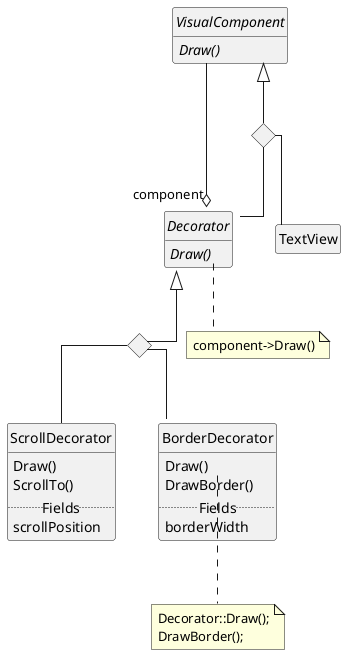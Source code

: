 @startuml
hide empty members
skinparam style strictuml
skinparam linetype ortho

abstract class VisualComponent {
  {abstract} Draw()
}

diamond " " as C1
diamond " " as C2

class TextView {
}

abstract class Decorator {
  {abstract} Draw()
}

note as DecoratorNote
component->Draw()
end note

class ScrollDecorator {
  Draw()
  ScrollTo()
  ..Fields..
  scrollPosition
}

class BorderDecorator {
  Draw()
  DrawBorder()
  ..Fields..
  borderWidth
}

note as BorderNote
Decorator::Draw();
DrawBorder();
end note

VisualComponent --o "component" Decorator
TextView -u- C1
Decorator -u- C1
C1 -u-|> VisualComponent

Decorator::Draw .d. DecoratorNote
ScrollDecorator -u- C2
BorderDecorator -u- C2
C2 -u-|> Decorator
BorderDecorator::Draw .d. BorderNote
@enduml
